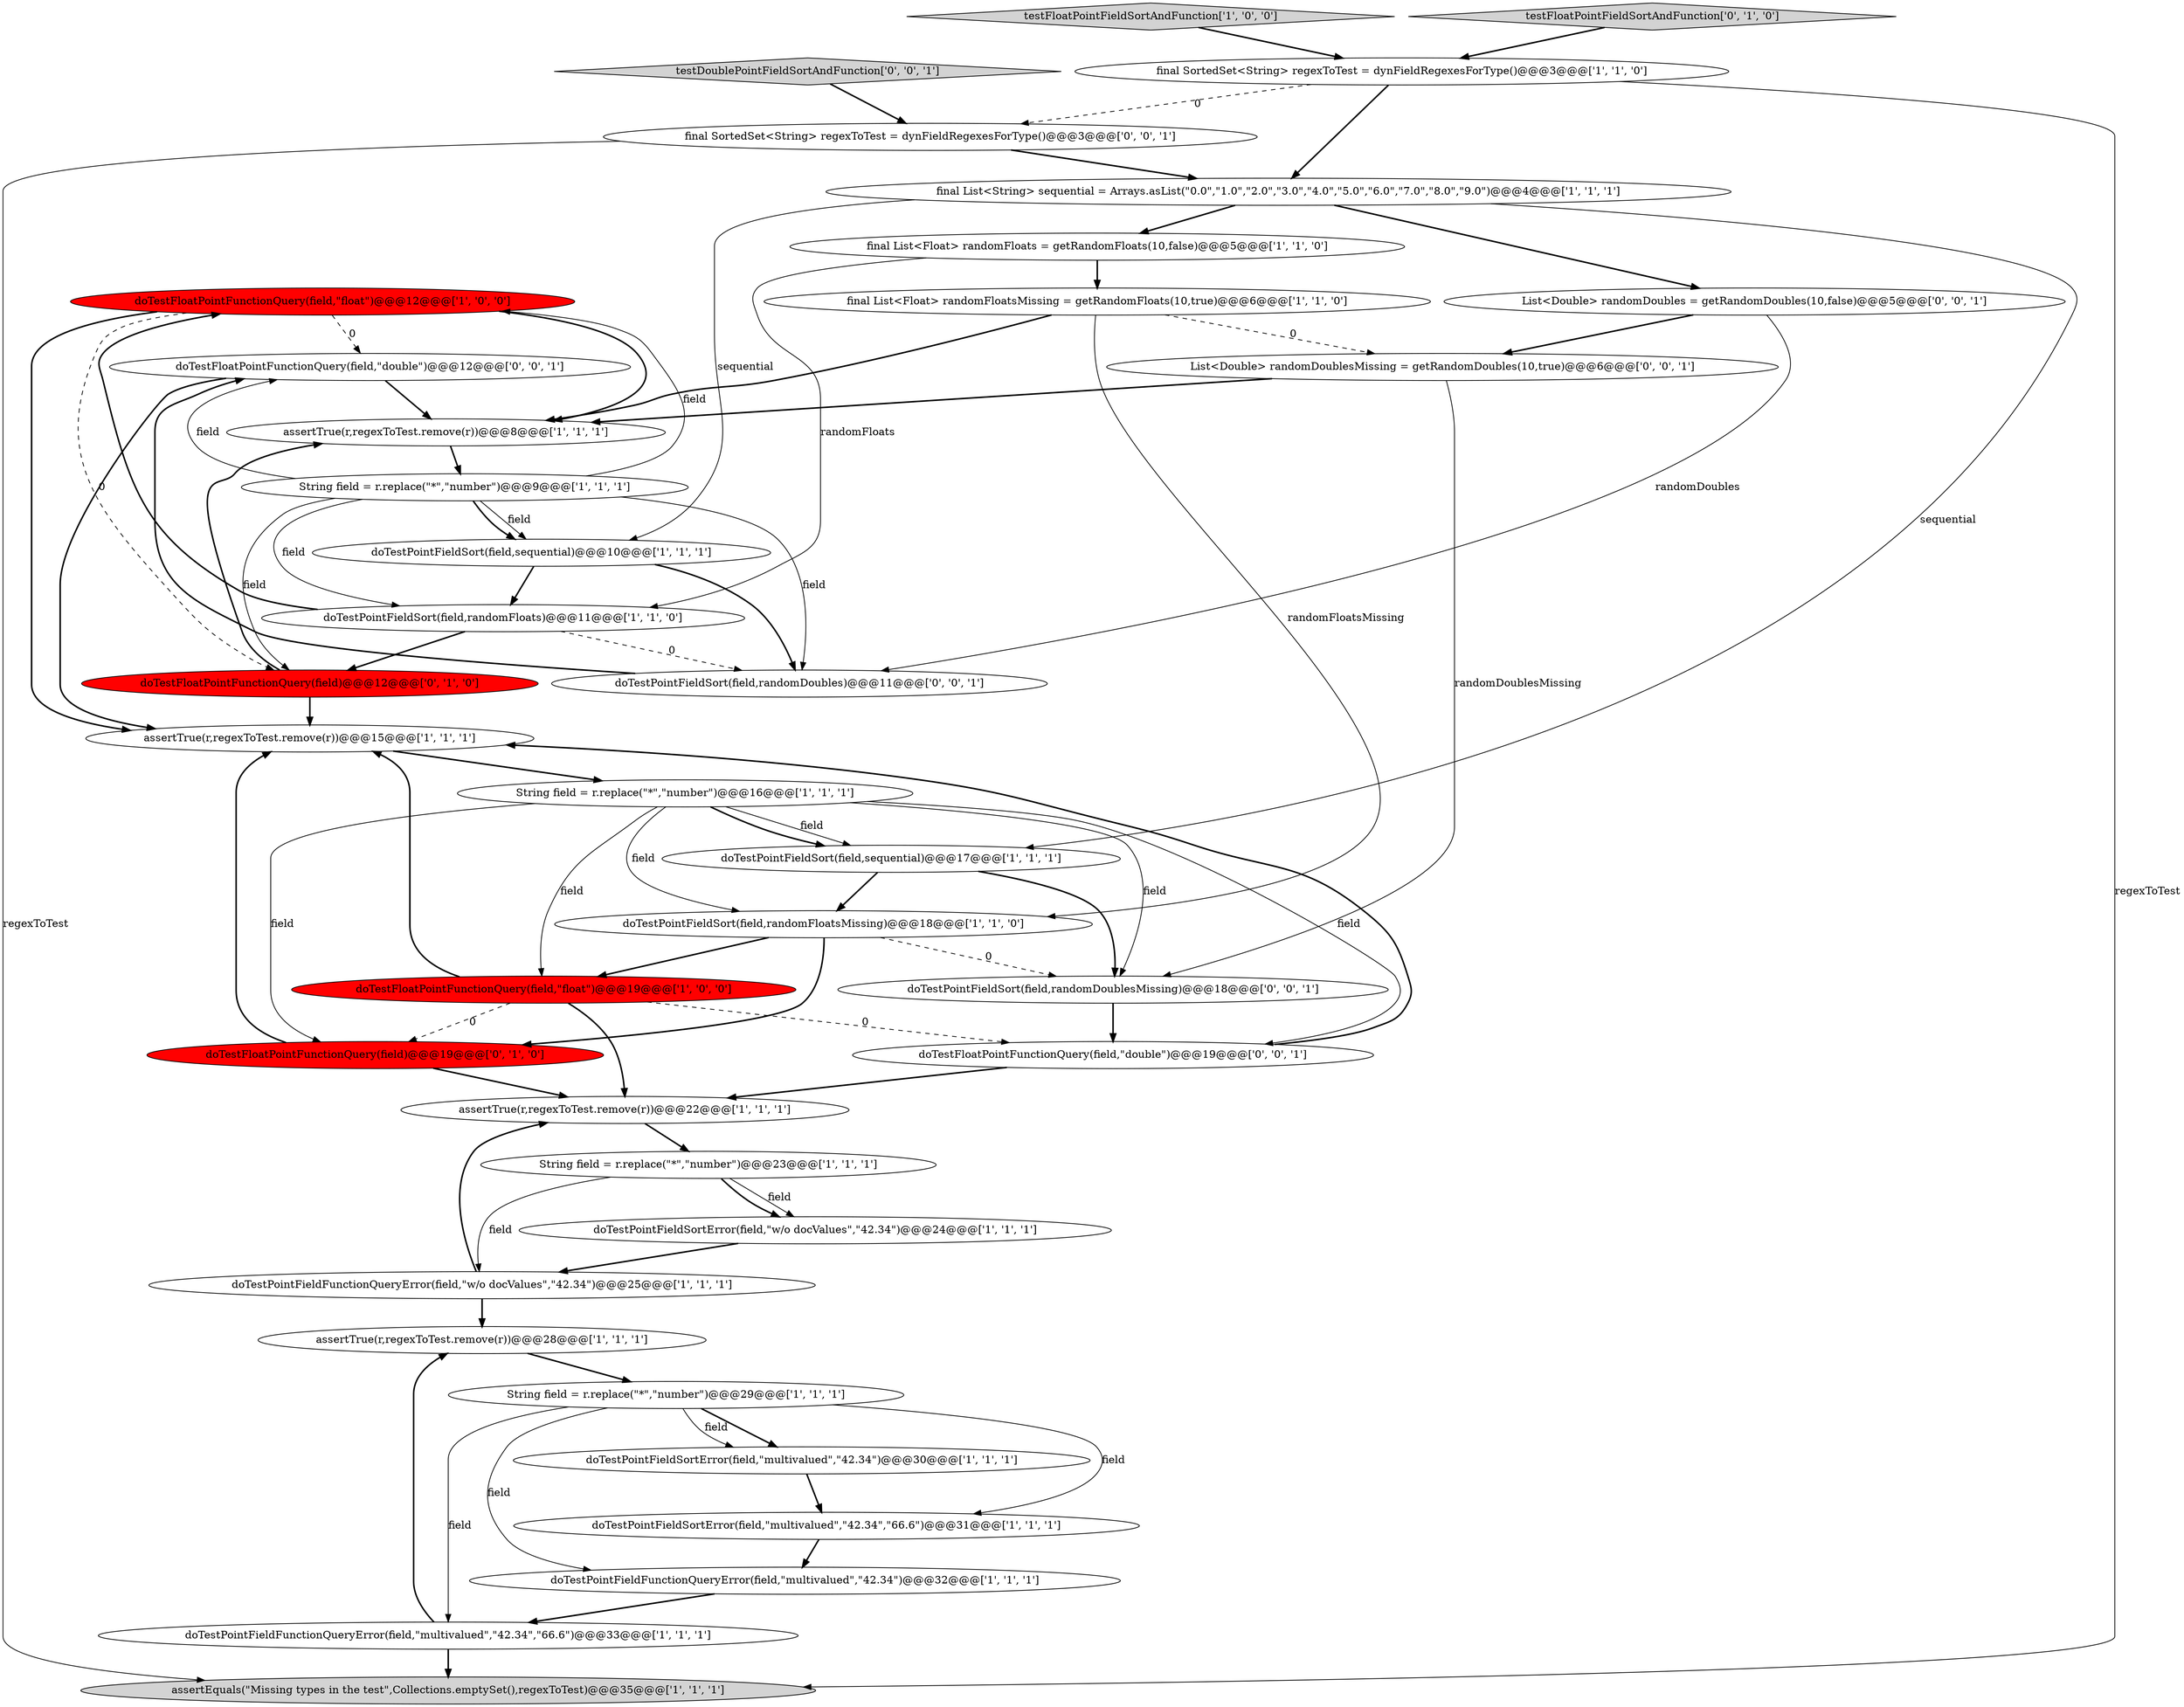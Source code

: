 digraph {
14 [style = filled, label = "doTestFloatPointFunctionQuery(field,\"float\")@@@12@@@['1', '0', '0']", fillcolor = red, shape = ellipse image = "AAA1AAABBB1BBB"];
35 [style = filled, label = "testDoublePointFieldSortAndFunction['0', '0', '1']", fillcolor = lightgray, shape = diamond image = "AAA0AAABBB3BBB"];
28 [style = filled, label = "doTestFloatPointFunctionQuery(field)@@@19@@@['0', '1', '0']", fillcolor = red, shape = ellipse image = "AAA1AAABBB2BBB"];
5 [style = filled, label = "doTestPointFieldSortError(field,\"multivalued\",\"42.34\",\"66.6\")@@@31@@@['1', '1', '1']", fillcolor = white, shape = ellipse image = "AAA0AAABBB1BBB"];
2 [style = filled, label = "final SortedSet<String> regexToTest = dynFieldRegexesForType()@@@3@@@['1', '1', '0']", fillcolor = white, shape = ellipse image = "AAA0AAABBB1BBB"];
9 [style = filled, label = "doTestPointFieldFunctionQueryError(field,\"multivalued\",\"42.34\")@@@32@@@['1', '1', '1']", fillcolor = white, shape = ellipse image = "AAA0AAABBB1BBB"];
11 [style = filled, label = "String field = r.replace(\"*\",\"number\")@@@16@@@['1', '1', '1']", fillcolor = white, shape = ellipse image = "AAA0AAABBB1BBB"];
32 [style = filled, label = "doTestFloatPointFunctionQuery(field,\"double\")@@@12@@@['0', '0', '1']", fillcolor = white, shape = ellipse image = "AAA0AAABBB3BBB"];
16 [style = filled, label = "String field = r.replace(\"*\",\"number\")@@@29@@@['1', '1', '1']", fillcolor = white, shape = ellipse image = "AAA0AAABBB1BBB"];
26 [style = filled, label = "doTestFloatPointFunctionQuery(field)@@@12@@@['0', '1', '0']", fillcolor = red, shape = ellipse image = "AAA1AAABBB2BBB"];
15 [style = filled, label = "doTestPointFieldSort(field,randomFloats)@@@11@@@['1', '1', '0']", fillcolor = white, shape = ellipse image = "AAA0AAABBB1BBB"];
7 [style = filled, label = "doTestPointFieldSortError(field,\"w/o docValues\",\"42.34\")@@@24@@@['1', '1', '1']", fillcolor = white, shape = ellipse image = "AAA0AAABBB1BBB"];
8 [style = filled, label = "doTestPointFieldFunctionQueryError(field,\"w/o docValues\",\"42.34\")@@@25@@@['1', '1', '1']", fillcolor = white, shape = ellipse image = "AAA0AAABBB1BBB"];
22 [style = filled, label = "assertTrue(r,regexToTest.remove(r))@@@22@@@['1', '1', '1']", fillcolor = white, shape = ellipse image = "AAA0AAABBB1BBB"];
10 [style = filled, label = "final List<String> sequential = Arrays.asList(\"0.0\",\"1.0\",\"2.0\",\"3.0\",\"4.0\",\"5.0\",\"6.0\",\"7.0\",\"8.0\",\"9.0\")@@@4@@@['1', '1', '1']", fillcolor = white, shape = ellipse image = "AAA0AAABBB1BBB"];
13 [style = filled, label = "testFloatPointFieldSortAndFunction['1', '0', '0']", fillcolor = lightgray, shape = diamond image = "AAA0AAABBB1BBB"];
33 [style = filled, label = "List<Double> randomDoublesMissing = getRandomDoubles(10,true)@@@6@@@['0', '0', '1']", fillcolor = white, shape = ellipse image = "AAA0AAABBB3BBB"];
1 [style = filled, label = "assertEquals(\"Missing types in the test\",Collections.emptySet(),regexToTest)@@@35@@@['1', '1', '1']", fillcolor = lightgray, shape = ellipse image = "AAA0AAABBB1BBB"];
12 [style = filled, label = "assertTrue(r,regexToTest.remove(r))@@@28@@@['1', '1', '1']", fillcolor = white, shape = ellipse image = "AAA0AAABBB1BBB"];
21 [style = filled, label = "doTestPointFieldSort(field,sequential)@@@17@@@['1', '1', '1']", fillcolor = white, shape = ellipse image = "AAA0AAABBB1BBB"];
30 [style = filled, label = "doTestPointFieldSort(field,randomDoublesMissing)@@@18@@@['0', '0', '1']", fillcolor = white, shape = ellipse image = "AAA0AAABBB3BBB"];
25 [style = filled, label = "assertTrue(r,regexToTest.remove(r))@@@15@@@['1', '1', '1']", fillcolor = white, shape = ellipse image = "AAA0AAABBB1BBB"];
3 [style = filled, label = "doTestFloatPointFunctionQuery(field,\"float\")@@@19@@@['1', '0', '0']", fillcolor = red, shape = ellipse image = "AAA1AAABBB1BBB"];
27 [style = filled, label = "testFloatPointFieldSortAndFunction['0', '1', '0']", fillcolor = lightgray, shape = diamond image = "AAA0AAABBB2BBB"];
17 [style = filled, label = "doTestPointFieldSort(field,randomFloatsMissing)@@@18@@@['1', '1', '0']", fillcolor = white, shape = ellipse image = "AAA0AAABBB1BBB"];
18 [style = filled, label = "doTestPointFieldFunctionQueryError(field,\"multivalued\",\"42.34\",\"66.6\")@@@33@@@['1', '1', '1']", fillcolor = white, shape = ellipse image = "AAA0AAABBB1BBB"];
0 [style = filled, label = "doTestPointFieldSort(field,sequential)@@@10@@@['1', '1', '1']", fillcolor = white, shape = ellipse image = "AAA0AAABBB1BBB"];
24 [style = filled, label = "final List<Float> randomFloatsMissing = getRandomFloats(10,true)@@@6@@@['1', '1', '0']", fillcolor = white, shape = ellipse image = "AAA0AAABBB1BBB"];
23 [style = filled, label = "doTestPointFieldSortError(field,\"multivalued\",\"42.34\")@@@30@@@['1', '1', '1']", fillcolor = white, shape = ellipse image = "AAA0AAABBB1BBB"];
6 [style = filled, label = "String field = r.replace(\"*\",\"number\")@@@23@@@['1', '1', '1']", fillcolor = white, shape = ellipse image = "AAA0AAABBB1BBB"];
36 [style = filled, label = "final SortedSet<String> regexToTest = dynFieldRegexesForType()@@@3@@@['0', '0', '1']", fillcolor = white, shape = ellipse image = "AAA0AAABBB3BBB"];
20 [style = filled, label = "String field = r.replace(\"*\",\"number\")@@@9@@@['1', '1', '1']", fillcolor = white, shape = ellipse image = "AAA0AAABBB1BBB"];
19 [style = filled, label = "assertTrue(r,regexToTest.remove(r))@@@8@@@['1', '1', '1']", fillcolor = white, shape = ellipse image = "AAA0AAABBB1BBB"];
4 [style = filled, label = "final List<Float> randomFloats = getRandomFloats(10,false)@@@5@@@['1', '1', '0']", fillcolor = white, shape = ellipse image = "AAA0AAABBB1BBB"];
29 [style = filled, label = "doTestPointFieldSort(field,randomDoubles)@@@11@@@['0', '0', '1']", fillcolor = white, shape = ellipse image = "AAA0AAABBB3BBB"];
34 [style = filled, label = "doTestFloatPointFunctionQuery(field,\"double\")@@@19@@@['0', '0', '1']", fillcolor = white, shape = ellipse image = "AAA0AAABBB3BBB"];
31 [style = filled, label = "List<Double> randomDoubles = getRandomDoubles(10,false)@@@5@@@['0', '0', '1']", fillcolor = white, shape = ellipse image = "AAA0AAABBB3BBB"];
16->9 [style = solid, label="field"];
20->0 [style = solid, label="field"];
14->25 [style = bold, label=""];
4->24 [style = bold, label=""];
24->19 [style = bold, label=""];
34->25 [style = bold, label=""];
23->5 [style = bold, label=""];
10->31 [style = bold, label=""];
15->14 [style = bold, label=""];
5->9 [style = bold, label=""];
20->29 [style = solid, label="field"];
3->28 [style = dashed, label="0"];
24->33 [style = dashed, label="0"];
3->25 [style = bold, label=""];
19->20 [style = bold, label=""];
11->21 [style = bold, label=""];
20->0 [style = bold, label=""];
26->25 [style = bold, label=""];
11->17 [style = solid, label="field"];
18->12 [style = bold, label=""];
4->15 [style = solid, label="randomFloats"];
10->0 [style = solid, label="sequential"];
31->29 [style = solid, label="randomDoubles"];
14->19 [style = bold, label=""];
0->29 [style = bold, label=""];
30->34 [style = bold, label=""];
12->16 [style = bold, label=""];
10->21 [style = solid, label="sequential"];
16->23 [style = bold, label=""];
36->10 [style = bold, label=""];
32->19 [style = bold, label=""];
21->30 [style = bold, label=""];
26->19 [style = bold, label=""];
2->10 [style = bold, label=""];
3->22 [style = bold, label=""];
7->8 [style = bold, label=""];
11->3 [style = solid, label="field"];
11->28 [style = solid, label="field"];
11->21 [style = solid, label="field"];
0->15 [style = bold, label=""];
20->15 [style = solid, label="field"];
20->32 [style = solid, label="field"];
14->26 [style = dashed, label="0"];
8->22 [style = bold, label=""];
15->26 [style = bold, label=""];
34->22 [style = bold, label=""];
11->30 [style = solid, label="field"];
16->23 [style = solid, label="field"];
20->26 [style = solid, label="field"];
24->17 [style = solid, label="randomFloatsMissing"];
17->28 [style = bold, label=""];
6->7 [style = solid, label="field"];
14->32 [style = dashed, label="0"];
3->34 [style = dashed, label="0"];
9->18 [style = bold, label=""];
2->36 [style = dashed, label="0"];
18->1 [style = bold, label=""];
25->11 [style = bold, label=""];
31->33 [style = bold, label=""];
29->32 [style = bold, label=""];
20->14 [style = solid, label="field"];
2->1 [style = solid, label="regexToTest"];
36->1 [style = solid, label="regexToTest"];
32->25 [style = bold, label=""];
11->34 [style = solid, label="field"];
17->3 [style = bold, label=""];
10->4 [style = bold, label=""];
28->25 [style = bold, label=""];
33->19 [style = bold, label=""];
35->36 [style = bold, label=""];
6->7 [style = bold, label=""];
6->8 [style = solid, label="field"];
17->30 [style = dashed, label="0"];
15->29 [style = dashed, label="0"];
21->17 [style = bold, label=""];
27->2 [style = bold, label=""];
8->12 [style = bold, label=""];
28->22 [style = bold, label=""];
16->18 [style = solid, label="field"];
16->5 [style = solid, label="field"];
33->30 [style = solid, label="randomDoublesMissing"];
22->6 [style = bold, label=""];
13->2 [style = bold, label=""];
}

